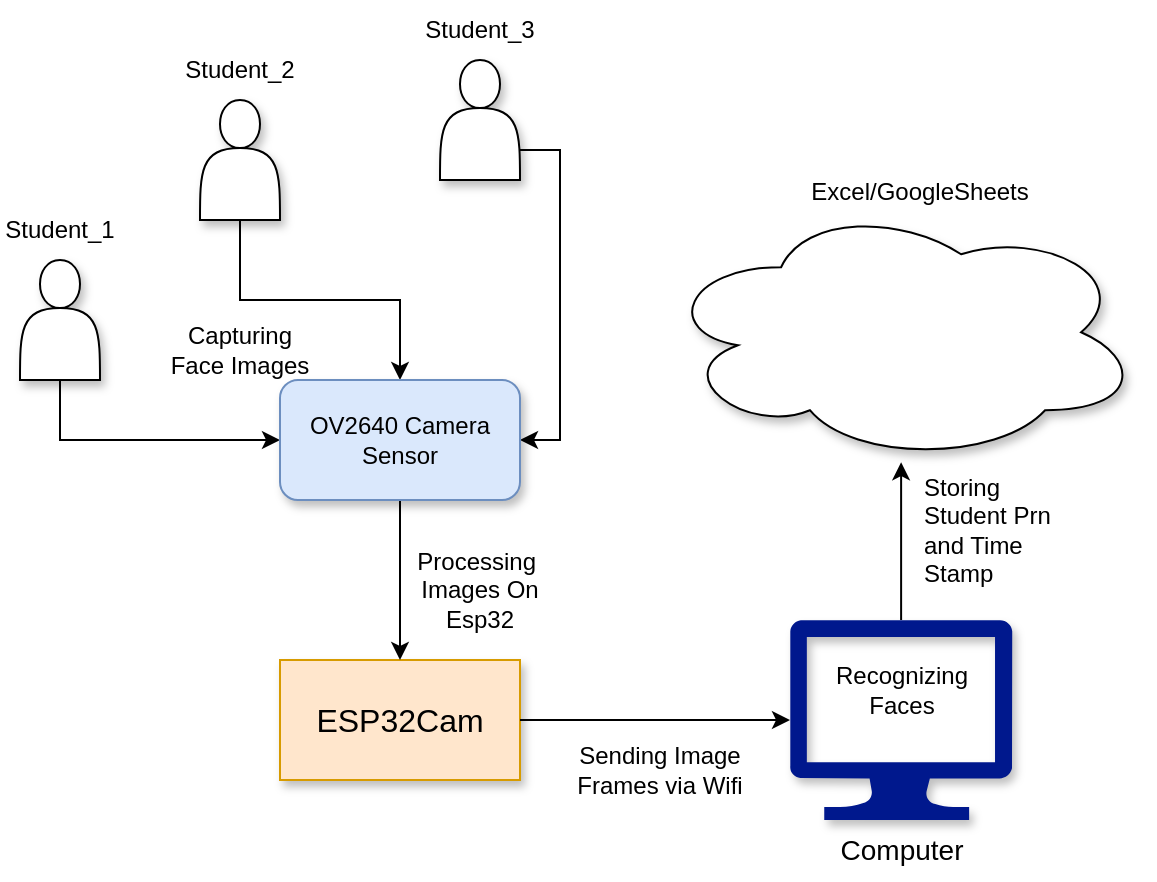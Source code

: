 <mxfile version="22.0.6" type="github">
  <diagram name="Page-1" id="6vcRelimUlJEHFt42jkF">
    <mxGraphModel dx="1026" dy="566" grid="1" gridSize="10" guides="1" tooltips="1" connect="1" arrows="1" fold="1" page="1" pageScale="1" pageWidth="850" pageHeight="1100" math="0" shadow="0">
      <root>
        <mxCell id="0" />
        <mxCell id="1" parent="0" />
        <mxCell id="WmmvkXu4qsiy9RFQYmCz-30" value="" style="ellipse;shape=cloud;whiteSpace=wrap;html=1;shadow=1;" vertex="1" parent="1">
          <mxGeometry x="380.55" y="131.11" width="240" height="130" as="geometry" />
        </mxCell>
        <mxCell id="WmmvkXu4qsiy9RFQYmCz-1" value="&lt;font style=&quot;font-size: 16px;&quot;&gt;ESP32Cam&lt;/font&gt;" style="rounded=0;whiteSpace=wrap;html=1;fillColor=#ffe6cc;strokeColor=#d79b00;shadow=1;glass=0;" vertex="1" parent="1">
          <mxGeometry x="190" y="360" width="120" height="60" as="geometry" />
        </mxCell>
        <mxCell id="WmmvkXu4qsiy9RFQYmCz-20" style="edgeStyle=orthogonalEdgeStyle;rounded=0;orthogonalLoop=1;jettySize=auto;html=1;exitX=0.5;exitY=0;exitDx=0;exitDy=0;exitPerimeter=0;entryX=0.5;entryY=1;entryDx=0;entryDy=0;" edge="1" parent="1" source="WmmvkXu4qsiy9RFQYmCz-4" target="WmmvkXu4qsiy9RFQYmCz-5">
          <mxGeometry relative="1" as="geometry" />
        </mxCell>
        <mxCell id="WmmvkXu4qsiy9RFQYmCz-4" value="" style="sketch=0;aspect=fixed;pointerEvents=1;shadow=1;dashed=0;html=1;strokeColor=none;labelPosition=center;verticalLabelPosition=bottom;verticalAlign=top;align=center;fillColor=#00188D;shape=mxgraph.azure.computer" vertex="1" parent="1">
          <mxGeometry x="445" y="340" width="111.11" height="100" as="geometry" />
        </mxCell>
        <mxCell id="WmmvkXu4qsiy9RFQYmCz-5" value="" style="shape=image;html=1;verticalAlign=top;verticalLabelPosition=bottom;labelBackgroundColor=#ffffff;imageAspect=0;aspect=fixed;image=https://cdn3.iconfinder.com/data/icons/brands-applications/512/Excel_D-128.png" vertex="1" parent="1">
          <mxGeometry x="450" y="160" width="101.11" height="101.11" as="geometry" />
        </mxCell>
        <mxCell id="WmmvkXu4qsiy9RFQYmCz-17" style="edgeStyle=orthogonalEdgeStyle;rounded=0;orthogonalLoop=1;jettySize=auto;html=1;exitX=0.5;exitY=1;exitDx=0;exitDy=0;entryX=0.5;entryY=0;entryDx=0;entryDy=0;" edge="1" parent="1" source="WmmvkXu4qsiy9RFQYmCz-6" target="WmmvkXu4qsiy9RFQYmCz-9">
          <mxGeometry relative="1" as="geometry" />
        </mxCell>
        <mxCell id="WmmvkXu4qsiy9RFQYmCz-6" value="" style="shape=actor;whiteSpace=wrap;html=1;shadow=1;" vertex="1" parent="1">
          <mxGeometry x="150" y="80" width="40" height="60" as="geometry" />
        </mxCell>
        <mxCell id="WmmvkXu4qsiy9RFQYmCz-16" style="edgeStyle=orthogonalEdgeStyle;rounded=0;orthogonalLoop=1;jettySize=auto;html=1;exitX=1;exitY=0.75;exitDx=0;exitDy=0;entryX=1;entryY=0.5;entryDx=0;entryDy=0;" edge="1" parent="1" source="WmmvkXu4qsiy9RFQYmCz-7" target="WmmvkXu4qsiy9RFQYmCz-9">
          <mxGeometry relative="1" as="geometry" />
        </mxCell>
        <mxCell id="WmmvkXu4qsiy9RFQYmCz-7" value="" style="shape=actor;whiteSpace=wrap;html=1;shadow=1;" vertex="1" parent="1">
          <mxGeometry x="270" y="60" width="40" height="60" as="geometry" />
        </mxCell>
        <mxCell id="WmmvkXu4qsiy9RFQYmCz-18" style="edgeStyle=orthogonalEdgeStyle;rounded=0;orthogonalLoop=1;jettySize=auto;html=1;exitX=0.5;exitY=1;exitDx=0;exitDy=0;" edge="1" parent="1" source="WmmvkXu4qsiy9RFQYmCz-8" target="WmmvkXu4qsiy9RFQYmCz-9">
          <mxGeometry relative="1" as="geometry" />
        </mxCell>
        <mxCell id="WmmvkXu4qsiy9RFQYmCz-8" value="" style="shape=actor;whiteSpace=wrap;html=1;labelPadding=0;noLabel=0;shadow=1;" vertex="1" parent="1">
          <mxGeometry x="60" y="160" width="40" height="60" as="geometry" />
        </mxCell>
        <mxCell id="WmmvkXu4qsiy9RFQYmCz-10" style="edgeStyle=orthogonalEdgeStyle;rounded=0;orthogonalLoop=1;jettySize=auto;html=1;exitX=0.5;exitY=1;exitDx=0;exitDy=0;" edge="1" parent="1" source="WmmvkXu4qsiy9RFQYmCz-9" target="WmmvkXu4qsiy9RFQYmCz-1">
          <mxGeometry relative="1" as="geometry" />
        </mxCell>
        <mxCell id="WmmvkXu4qsiy9RFQYmCz-9" value="OV2640 Camera Sensor" style="rounded=1;whiteSpace=wrap;html=1;shadow=1;fillColor=#dae8fc;strokeColor=#6c8ebf;" vertex="1" parent="1">
          <mxGeometry x="190" y="220" width="120" height="60" as="geometry" />
        </mxCell>
        <mxCell id="WmmvkXu4qsiy9RFQYmCz-19" style="edgeStyle=orthogonalEdgeStyle;rounded=0;orthogonalLoop=1;jettySize=auto;html=1;exitX=1;exitY=0.5;exitDx=0;exitDy=0;entryX=0;entryY=0.5;entryDx=0;entryDy=0;entryPerimeter=0;" edge="1" parent="1" source="WmmvkXu4qsiy9RFQYmCz-1" target="WmmvkXu4qsiy9RFQYmCz-4">
          <mxGeometry relative="1" as="geometry" />
        </mxCell>
        <mxCell id="WmmvkXu4qsiy9RFQYmCz-21" value="&lt;font style=&quot;font-size: 14px;&quot;&gt;Computer&lt;/font&gt;" style="text;html=1;strokeColor=none;fillColor=none;align=center;verticalAlign=middle;whiteSpace=wrap;rounded=0;" vertex="1" parent="1">
          <mxGeometry x="470.55" y="440" width="60" height="30" as="geometry" />
        </mxCell>
        <mxCell id="WmmvkXu4qsiy9RFQYmCz-22" value="Student_1" style="text;html=1;strokeColor=none;fillColor=none;align=center;verticalAlign=middle;whiteSpace=wrap;rounded=0;" vertex="1" parent="1">
          <mxGeometry x="50" y="130" width="60" height="30" as="geometry" />
        </mxCell>
        <mxCell id="WmmvkXu4qsiy9RFQYmCz-23" value="Student_2" style="text;html=1;strokeColor=none;fillColor=none;align=center;verticalAlign=middle;whiteSpace=wrap;rounded=0;" vertex="1" parent="1">
          <mxGeometry x="140" y="50" width="60" height="30" as="geometry" />
        </mxCell>
        <mxCell id="WmmvkXu4qsiy9RFQYmCz-24" value="Student_3" style="text;html=1;strokeColor=none;fillColor=none;align=center;verticalAlign=middle;whiteSpace=wrap;rounded=0;" vertex="1" parent="1">
          <mxGeometry x="260" y="30" width="60" height="30" as="geometry" />
        </mxCell>
        <mxCell id="WmmvkXu4qsiy9RFQYmCz-25" value="Capturing Face Images" style="text;html=1;align=center;verticalAlign=middle;whiteSpace=wrap;rounded=1;glass=0;fontStyle=0" vertex="1" parent="1">
          <mxGeometry x="130" y="190" width="80" height="30" as="geometry" />
        </mxCell>
        <mxCell id="WmmvkXu4qsiy9RFQYmCz-26" value="Processing&amp;nbsp;&lt;br&gt;Images On Esp32" style="text;html=1;strokeColor=none;fillColor=none;align=center;verticalAlign=middle;whiteSpace=wrap;rounded=0;" vertex="1" parent="1">
          <mxGeometry x="260" y="310" width="60" height="30" as="geometry" />
        </mxCell>
        <mxCell id="WmmvkXu4qsiy9RFQYmCz-27" value="Sending Image Frames via Wifi" style="text;html=1;strokeColor=none;fillColor=none;align=center;verticalAlign=middle;whiteSpace=wrap;rounded=0;" vertex="1" parent="1">
          <mxGeometry x="335" y="400" width="90" height="30" as="geometry" />
        </mxCell>
        <mxCell id="WmmvkXu4qsiy9RFQYmCz-28" value="Recognizing Faces" style="text;html=1;strokeColor=none;fillColor=none;align=center;verticalAlign=middle;whiteSpace=wrap;rounded=0;" vertex="1" parent="1">
          <mxGeometry x="470.55" y="360" width="60" height="30" as="geometry" />
        </mxCell>
        <mxCell id="WmmvkXu4qsiy9RFQYmCz-29" value="&lt;div style=&quot;&quot;&gt;&lt;span style=&quot;background-color: initial;&quot;&gt;Storing Student Prn and Time Stamp&lt;/span&gt;&lt;/div&gt;" style="text;html=1;strokeColor=none;fillColor=none;align=left;verticalAlign=middle;whiteSpace=wrap;rounded=0;" vertex="1" parent="1">
          <mxGeometry x="510" y="280" width="70" height="30" as="geometry" />
        </mxCell>
        <mxCell id="WmmvkXu4qsiy9RFQYmCz-31" value="Excel/GoogleSheets" style="text;html=1;strokeColor=none;fillColor=none;align=center;verticalAlign=middle;whiteSpace=wrap;rounded=0;" vertex="1" parent="1">
          <mxGeometry x="480" y="111" width="60" height="30" as="geometry" />
        </mxCell>
      </root>
    </mxGraphModel>
  </diagram>
</mxfile>
